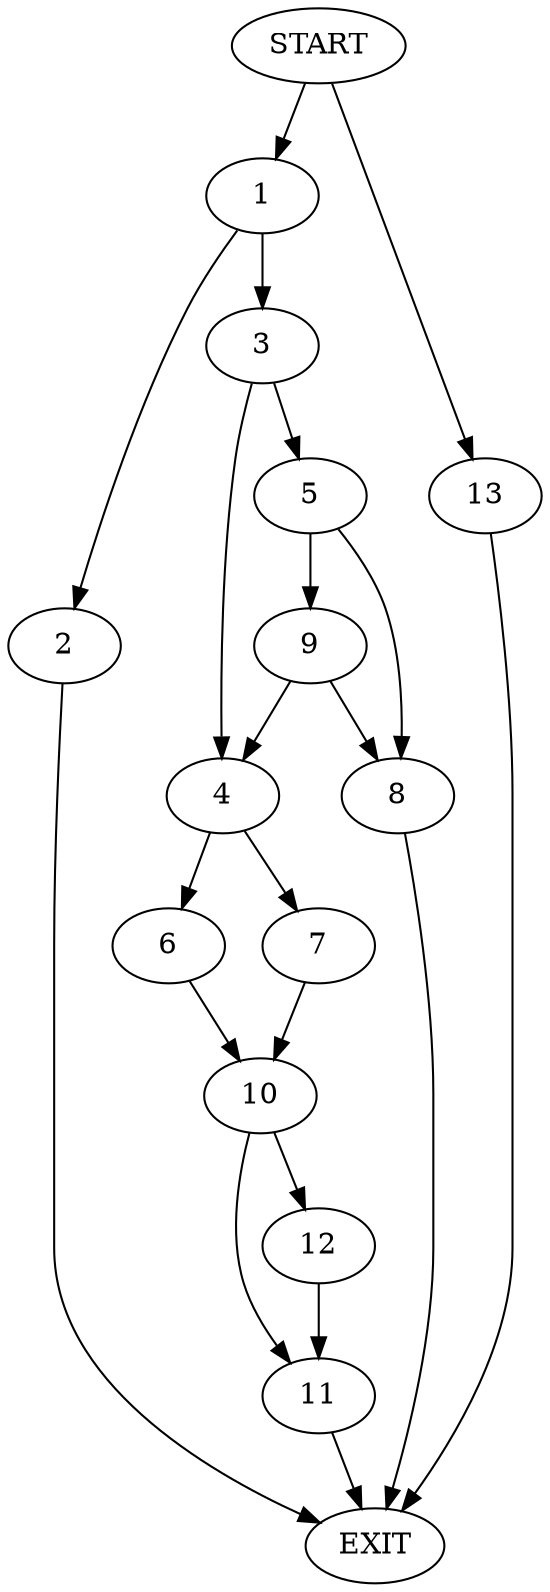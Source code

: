 digraph {
0 [label="START"]
14 [label="EXIT"]
0 -> 1
1 -> 2
1 -> 3
3 -> 4
3 -> 5
2 -> 14
4 -> 6
4 -> 7
5 -> 8
5 -> 9
8 -> 14
9 -> 4
9 -> 8
6 -> 10
7 -> 10
10 -> 11
10 -> 12
11 -> 14
12 -> 11
0 -> 13
13 -> 14
}
